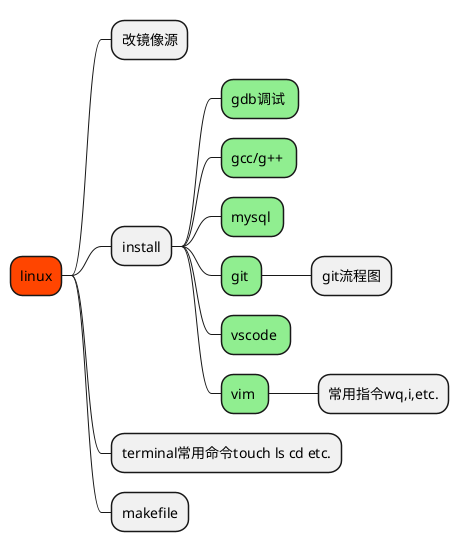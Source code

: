 @startmindmap mind
<style>
mindmapDiagram {
  .green {
    BackgroundColor lightgreen
  }
}
</style>
*[#OrangeRed] linux
** 改镜像源
** install
*** gdb调试 <<green>>
*** gcc/g++ <<green>>
*** mysql <<green>>
*** git <<green>>
**** git流程图
*** vscode <<green>>
*** vim <<green>>
**** 常用指令wq,i,etc.
** terminal常用命令touch ls cd etc.
** makefile
@endmindmap